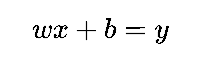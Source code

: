 <mxfile version="12.9.3" type="device"><diagram id="MrIuXWW5dnYHmD52wfm9" name="Page-1"><mxGraphModel dx="946" dy="611" grid="1" gridSize="10" guides="1" tooltips="1" connect="1" arrows="1" fold="1" page="1" pageScale="1" pageWidth="850" pageHeight="1100" math="1" shadow="0"><root><mxCell id="0"/><mxCell id="1" parent="0"/><mxCell id="cruqcmZ19LOy21FR4h0k-1" value="`wx + b = y`" style="text;html=1;strokeColor=none;fillColor=none;align=center;verticalAlign=middle;whiteSpace=wrap;rounded=0;" parent="1" vertex="1"><mxGeometry x="240" y="240" width="100" height="30" as="geometry"/></mxCell></root></mxGraphModel></diagram></mxfile>
